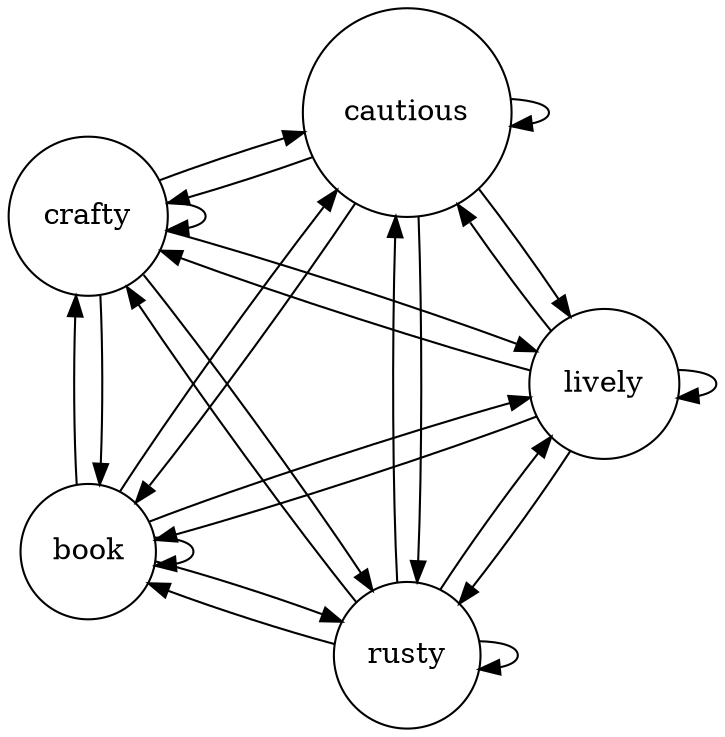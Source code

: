 // see https://stackoverflow.com/questions/46317240/how-to-layout-complete-graphs-circularly-using-dot-and-graphviz

strict digraph P  {
        layout=circo
        rusty [shape=circle, fillcolor=red]
        lively [fillcolor=blue, shape=circle]
        crafty [shape=circle, fillcolor=green]
        cautious [fillcolor=green, shape=circle]
        book [shape=circle]
        {book, rusty, lively, cautious, crafty}->{book, rusty, lively, cautious, crafty}
}
